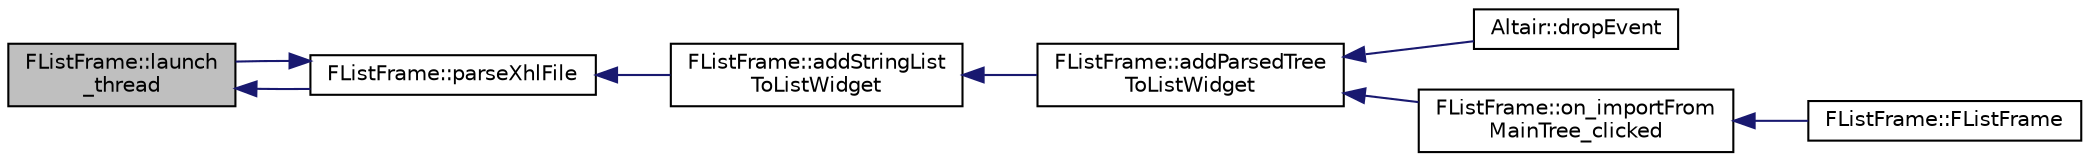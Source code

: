 digraph "FListFrame::launch_thread"
{
 // INTERACTIVE_SVG=YES
  edge [fontname="Helvetica",fontsize="10",labelfontname="Helvetica",labelfontsize="10"];
  node [fontname="Helvetica",fontsize="10",shape=record];
  rankdir="LR";
  Node286 [label="FListFrame::launch\l_thread",height=0.2,width=0.4,color="black", fillcolor="grey75", style="filled", fontcolor="black"];
  Node286 -> Node287 [dir="back",color="midnightblue",fontsize="10",style="solid",fontname="Helvetica"];
  Node287 [label="FListFrame::parseXhlFile",height=0.2,width=0.4,color="black", fillcolor="white", style="filled",URL="$class_f_list_frame.html#a802475894ee1e30753faed81d9f9dc4b",tooltip="Appelle parseXhlFile(const QString&) sur l&#39;ensemble de widgetContainer. "];
  Node287 -> Node286 [dir="back",color="midnightblue",fontsize="10",style="solid",fontname="Helvetica"];
  Node287 -> Node288 [dir="back",color="midnightblue",fontsize="10",style="solid",fontname="Helvetica"];
  Node288 [label="FListFrame::addStringList\lToListWidget",height=0.2,width=0.4,color="black", fillcolor="white", style="filled",URL="$class_f_list_frame.html#af8c91e66c02e4c6f1f0fb66097903b73"];
  Node288 -> Node289 [dir="back",color="midnightblue",fontsize="10",style="solid",fontname="Helvetica"];
  Node289 [label="FListFrame::addParsedTree\lToListWidget",height=0.2,width=0.4,color="black", fillcolor="white", style="filled",URL="$class_f_list_frame.html#a4228ed10f2d800b92ff34e2f25edcd8c",tooltip="Ajoute les fichiers d&#39;une portion d&#39;arborescence de fichiers au composant courant de l&#39;onglet central..."];
  Node289 -> Node290 [dir="back",color="midnightblue",fontsize="10",style="solid",fontname="Helvetica"];
  Node290 [label="Altair::dropEvent",height=0.2,width=0.4,color="black", fillcolor="white", style="filled",URL="$class_altair.html#a1afa285a65e0bdff4c761ad05ec9f8df",tooltip="Fonction réimplémentée : fin du déplacement de la souris. "];
  Node289 -> Node291 [dir="back",color="midnightblue",fontsize="10",style="solid",fontname="Helvetica"];
  Node291 [label="FListFrame::on_importFrom\lMainTree_clicked",height=0.2,width=0.4,color="black", fillcolor="white", style="filled",URL="$class_f_list_frame.html#ac14c494842340a0438766256c01f83bc"];
  Node291 -> Node292 [dir="back",color="midnightblue",fontsize="10",style="solid",fontname="Helvetica"];
  Node292 [label="FListFrame::FListFrame",height=0.2,width=0.4,color="black", fillcolor="white", style="filled",URL="$class_f_list_frame.html#a865246df8a4d4000ac3c818abc6d7f71",tooltip="Constructeur de la classe. "];
}
